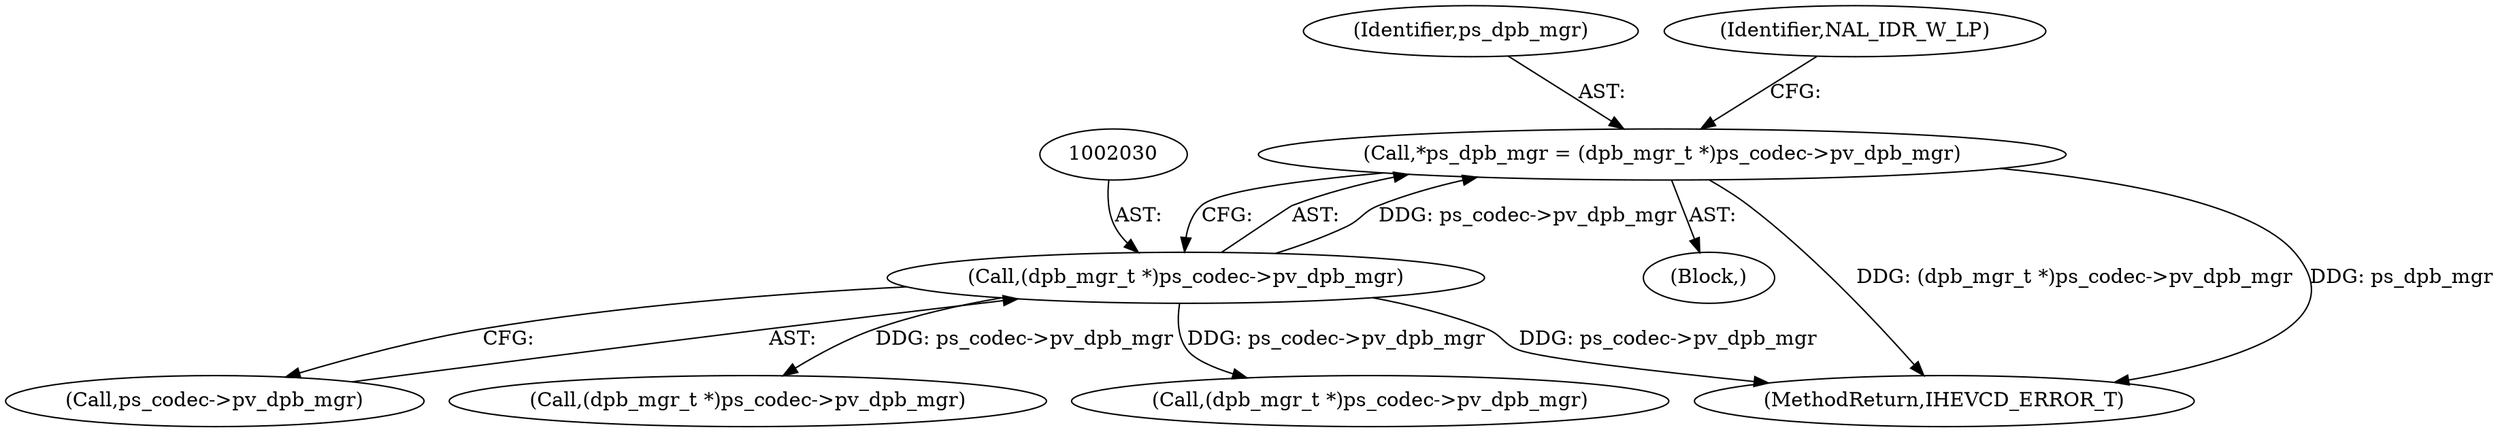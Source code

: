 digraph "0_Android_7c9be319a279654e55a6d757265f88c61a16a4d5@pointer" {
"1002027" [label="(Call,*ps_dpb_mgr = (dpb_mgr_t *)ps_codec->pv_dpb_mgr)"];
"1002029" [label="(Call,(dpb_mgr_t *)ps_codec->pv_dpb_mgr)"];
"1002028" [label="(Identifier,ps_dpb_mgr)"];
"1002031" [label="(Call,ps_codec->pv_dpb_mgr)"];
"1002103" [label="(Call,(dpb_mgr_t *)ps_codec->pv_dpb_mgr)"];
"1002025" [label="(Block,)"];
"1002038" [label="(Identifier,NAL_IDR_W_LP)"];
"1002027" [label="(Call,*ps_dpb_mgr = (dpb_mgr_t *)ps_codec->pv_dpb_mgr)"];
"1002661" [label="(MethodReturn,IHEVCD_ERROR_T)"];
"1002029" [label="(Call,(dpb_mgr_t *)ps_codec->pv_dpb_mgr)"];
"1002232" [label="(Call,(dpb_mgr_t *)ps_codec->pv_dpb_mgr)"];
"1002027" -> "1002025"  [label="AST: "];
"1002027" -> "1002029"  [label="CFG: "];
"1002028" -> "1002027"  [label="AST: "];
"1002029" -> "1002027"  [label="AST: "];
"1002038" -> "1002027"  [label="CFG: "];
"1002027" -> "1002661"  [label="DDG: (dpb_mgr_t *)ps_codec->pv_dpb_mgr"];
"1002027" -> "1002661"  [label="DDG: ps_dpb_mgr"];
"1002029" -> "1002027"  [label="DDG: ps_codec->pv_dpb_mgr"];
"1002029" -> "1002031"  [label="CFG: "];
"1002030" -> "1002029"  [label="AST: "];
"1002031" -> "1002029"  [label="AST: "];
"1002029" -> "1002661"  [label="DDG: ps_codec->pv_dpb_mgr"];
"1002029" -> "1002103"  [label="DDG: ps_codec->pv_dpb_mgr"];
"1002029" -> "1002232"  [label="DDG: ps_codec->pv_dpb_mgr"];
}
